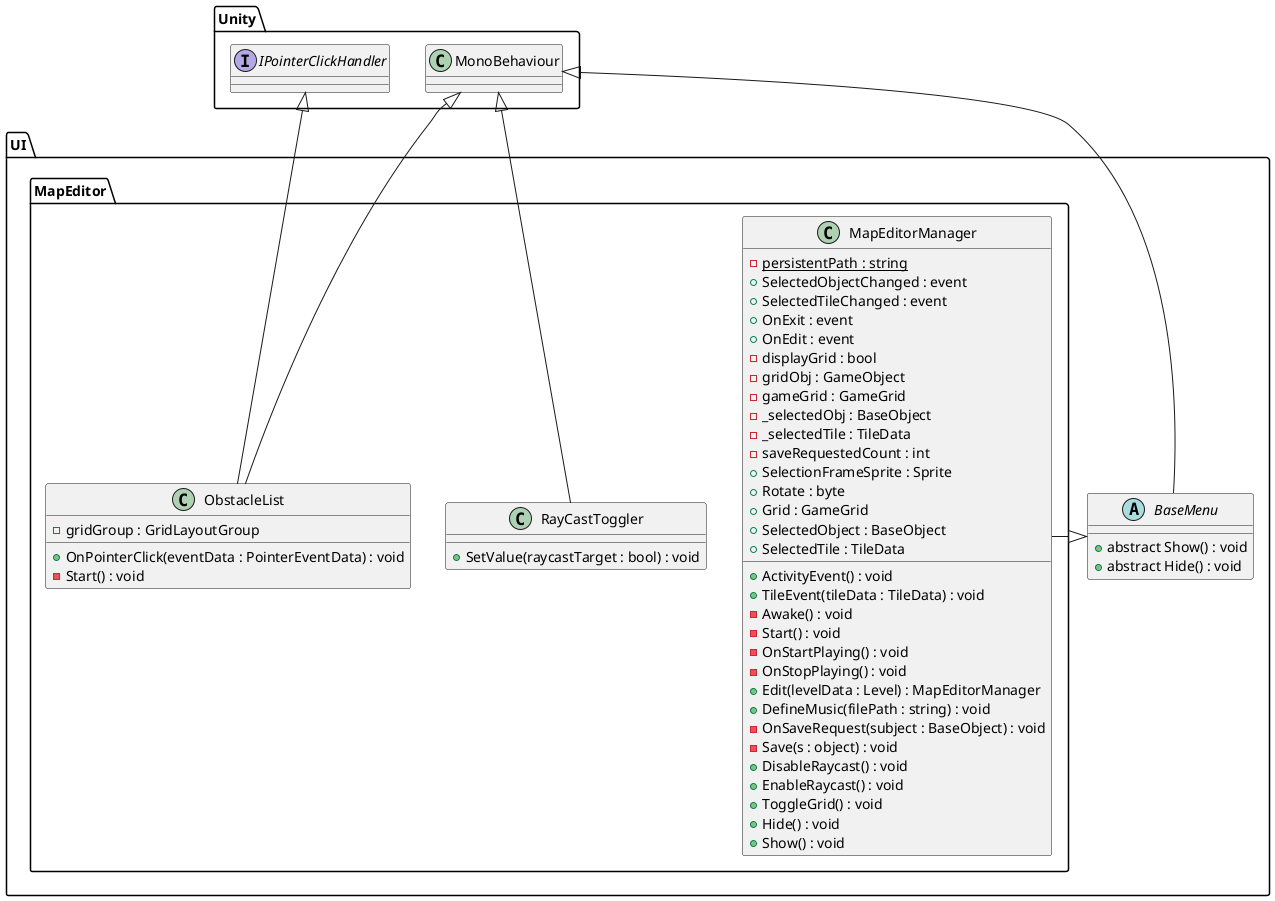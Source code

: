 @startuml
skinparam groupInheritance 5

package Unity {
    class MonoBehaviour
    interface IPointerClickHandler
}

package UI {

    abstract class BaseMenu
    {
        + abstract Show() : void
        + abstract Hide() : void
    }
    MonoBehaviour <|-- BaseMenu

    package MapEditor{
        class MapEditorManager
        {
            - {static} persistentPath : string
            + ActivityEvent() : void
            + TileEvent(tileData : TileData) : void
            + SelectedObjectChanged : event
            + SelectedTileChanged : event
            + OnExit : event
            + OnEdit : event
            - displayGrid : bool
            - gridObj : GameObject
            - gameGrid : GameGrid
            - _selectedObj : BaseObject
            - _selectedTile : TileData
            - saveRequestedCount : int
            + SelectionFrameSprite : Sprite
            + Rotate : byte
            + Grid : GameGrid
            + SelectedObject : BaseObject
            + SelectedTile : TileData
            - Awake() : void
            - Start() : void
            - OnStartPlaying() : void
            - OnStopPlaying() : void
            + Edit(levelData : Level) : MapEditorManager
            + DefineMusic(filePath : string) : void
            - OnSaveRequest(subject : BaseObject) : void
            - Save(s : object) : void
            + DisableRaycast() : void
            + EnableRaycast() : void
            + ToggleGrid() : void
            + Hide() : void
            + Show() : void
        }
        BaseMenu <|- MapEditorManager

        class ObstacleList
        {
            - gridGroup : GridLayoutGroup
            + OnPointerClick(eventData : PointerEventData) : void
            - Start() : void
        }
        MonoBehaviour <|- ObstacleList
        IPointerClickHandler <|- ObstacleList

        class RayCastToggler
        {
            + SetValue(raycastTarget : bool) : void
        }
        MonoBehaviour <|- RayCastToggler
    }
}


@enduml